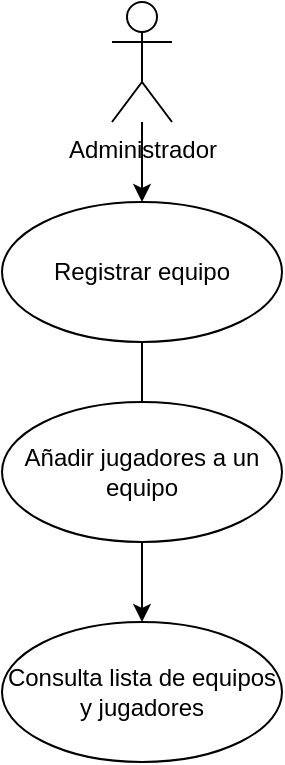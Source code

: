 <mxfile version="25.0.1">
  <diagram name="Page-1" id="8Ugm5JspZF9AuBohLj4z">
    <mxGraphModel dx="978" dy="401" grid="1" gridSize="10" guides="1" tooltips="1" connect="1" arrows="1" fold="1" page="1" pageScale="1" pageWidth="1100" pageHeight="850" math="0" shadow="0">
      <root>
        <mxCell id="0" />
        <mxCell id="1" parent="0" />
        <mxCell id="YB1mlC_2ujmu96Hn5Y7A-24" value="" style="edgeStyle=orthogonalEdgeStyle;rounded=0;orthogonalLoop=1;jettySize=auto;html=1;" edge="1" parent="1" source="YB1mlC_2ujmu96Hn5Y7A-1" target="YB1mlC_2ujmu96Hn5Y7A-2">
          <mxGeometry relative="1" as="geometry" />
        </mxCell>
        <mxCell id="YB1mlC_2ujmu96Hn5Y7A-1" value="Administrador" style="shape=umlActor;verticalLabelPosition=bottom;verticalAlign=top;html=1;" vertex="1" parent="1">
          <mxGeometry x="65" y="20" width="30" height="60" as="geometry" />
        </mxCell>
        <mxCell id="YB1mlC_2ujmu96Hn5Y7A-19" value="" style="edgeStyle=orthogonalEdgeStyle;rounded=0;orthogonalLoop=1;jettySize=auto;html=1;" edge="1" parent="1" source="YB1mlC_2ujmu96Hn5Y7A-2" target="YB1mlC_2ujmu96Hn5Y7A-11">
          <mxGeometry relative="1" as="geometry" />
        </mxCell>
        <mxCell id="YB1mlC_2ujmu96Hn5Y7A-2" value="Registrar equipo" style="ellipse;whiteSpace=wrap;html=1;" vertex="1" parent="1">
          <mxGeometry x="10" y="120" width="140" height="70" as="geometry" />
        </mxCell>
        <mxCell id="YB1mlC_2ujmu96Hn5Y7A-10" value="Añadir jugadores a un equipo" style="ellipse;whiteSpace=wrap;html=1;" vertex="1" parent="1">
          <mxGeometry x="10" y="220" width="140" height="70" as="geometry" />
        </mxCell>
        <mxCell id="YB1mlC_2ujmu96Hn5Y7A-11" value="Consulta lista de equipos y jugadores" style="ellipse;whiteSpace=wrap;html=1;" vertex="1" parent="1">
          <mxGeometry x="10" y="330" width="140" height="70" as="geometry" />
        </mxCell>
      </root>
    </mxGraphModel>
  </diagram>
</mxfile>
